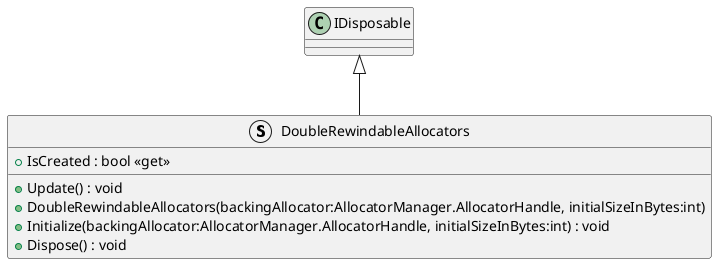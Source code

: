 @startuml
struct DoubleRewindableAllocators {
    + Update() : void
    + IsCreated : bool <<get>>
    + DoubleRewindableAllocators(backingAllocator:AllocatorManager.AllocatorHandle, initialSizeInBytes:int)
    + Initialize(backingAllocator:AllocatorManager.AllocatorHandle, initialSizeInBytes:int) : void
    + Dispose() : void
}
IDisposable <|-- DoubleRewindableAllocators
@enduml
